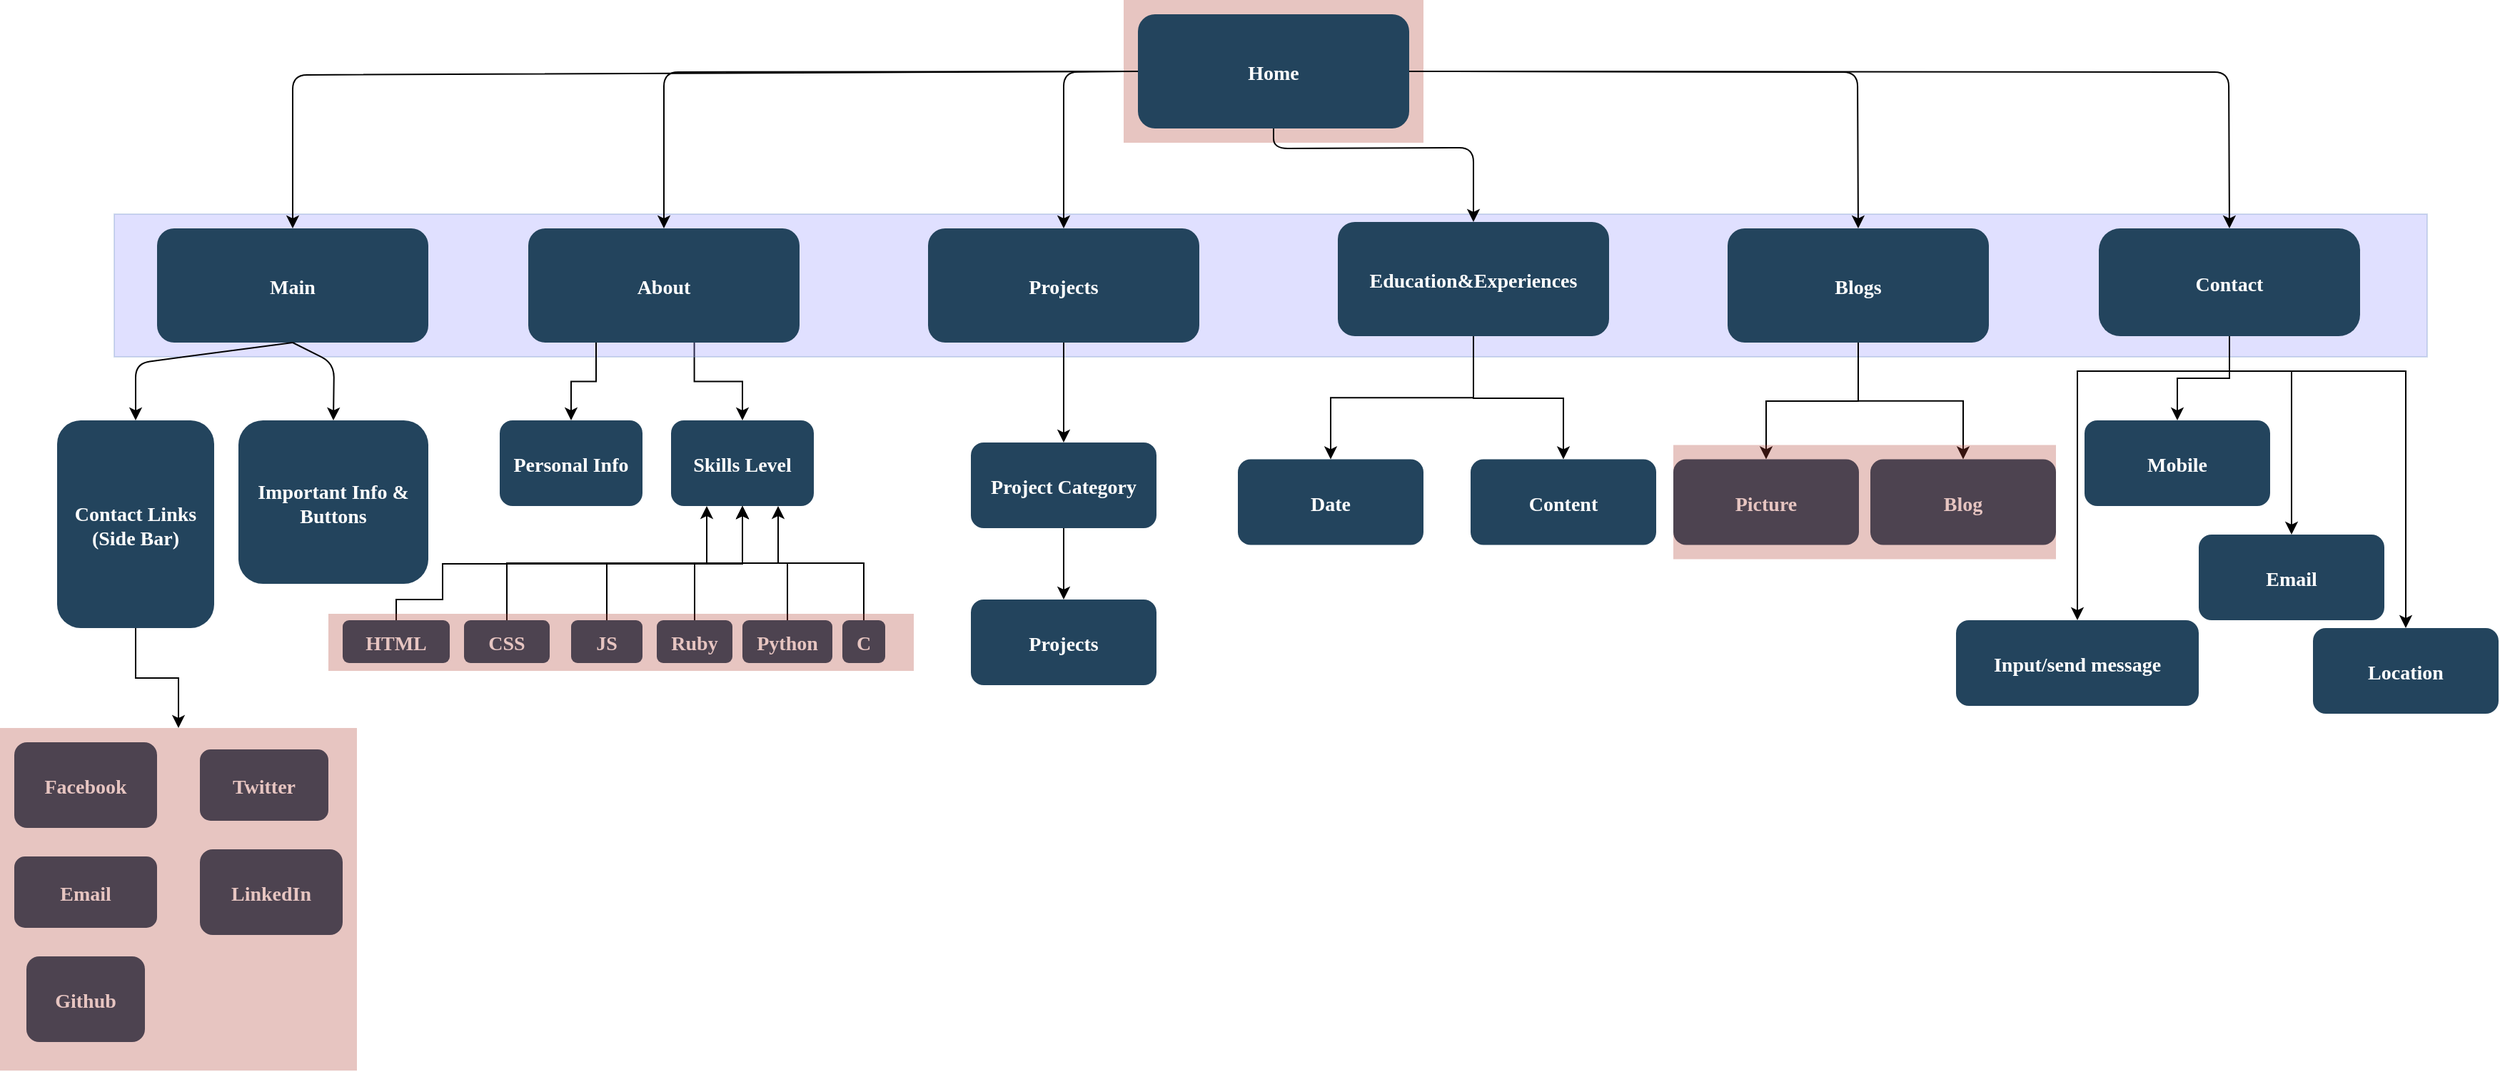 <mxfile version="14.6.3" type="github">
  <diagram name="Page-1" id="2c0d36ab-eaac-3732-788b-9136903baeff">
    <mxGraphModel dx="2110" dy="1178" grid="1" gridSize="10" guides="1" tooltips="1" connect="1" arrows="1" fold="1" page="1" pageScale="1.5" pageWidth="1169" pageHeight="827" background="#ffffff" math="0" shadow="0">
      <root>
        <mxCell id="0" />
        <mxCell id="1" parent="0" />
        <mxCell id="123" value="" style="fillColor=#AE4132;strokeColor=none;opacity=30;" parent="1" vertex="1">
          <mxGeometry x="787" y="180.0" width="210" height="100.0" as="geometry" />
        </mxCell>
        <mxCell id="nzMoN8RH9mAHo2mTxOQI-149" style="edgeStyle=orthogonalEdgeStyle;rounded=0;orthogonalLoop=1;jettySize=auto;html=1;exitX=0.612;exitY=0.984;exitDx=0;exitDy=0;entryX=0.5;entryY=0;entryDx=0;entryDy=0;exitPerimeter=0;" edge="1" parent="1" source="13" target="25">
          <mxGeometry relative="1" as="geometry" />
        </mxCell>
        <mxCell id="122" value="" style="strokeColor=#6c8ebf;opacity=30;fillColor=#9999FF;" parent="1" vertex="1">
          <mxGeometry x="80" y="330" width="1620" height="100" as="geometry" />
        </mxCell>
        <mxCell id="2" value="Home" style="rounded=1;fillColor=#23445D;gradientColor=none;strokeColor=none;fontColor=#FFFFFF;fontStyle=1;fontFamily=Tahoma;fontSize=14" parent="1" vertex="1">
          <mxGeometry x="797" y="190" width="190" height="80" as="geometry" />
        </mxCell>
        <mxCell id="nzMoN8RH9mAHo2mTxOQI-166" style="edgeStyle=orthogonalEdgeStyle;rounded=0;orthogonalLoop=1;jettySize=auto;html=1;exitX=0.5;exitY=1;exitDx=0;exitDy=0;entryX=0.5;entryY=0;entryDx=0;entryDy=0;" edge="1" parent="1" source="4" target="48">
          <mxGeometry relative="1" as="geometry">
            <Array as="points">
              <mxPoint x="1302" y="461" />
              <mxPoint x="1237" y="461" />
            </Array>
          </mxGeometry>
        </mxCell>
        <mxCell id="nzMoN8RH9mAHo2mTxOQI-167" style="edgeStyle=orthogonalEdgeStyle;rounded=0;orthogonalLoop=1;jettySize=auto;html=1;exitX=0.5;exitY=1;exitDx=0;exitDy=0;" edge="1" parent="1" source="4" target="55">
          <mxGeometry relative="1" as="geometry" />
        </mxCell>
        <mxCell id="4" value="Blogs" style="rounded=1;fillColor=#23445D;gradientColor=none;strokeColor=none;fontColor=#FFFFFF;fontStyle=1;fontFamily=Tahoma;fontSize=14" parent="1" vertex="1">
          <mxGeometry x="1210" y="340" width="183" height="80" as="geometry" />
        </mxCell>
        <mxCell id="nzMoN8RH9mAHo2mTxOQI-163" style="edgeStyle=orthogonalEdgeStyle;rounded=0;orthogonalLoop=1;jettySize=auto;html=1;entryX=0.5;entryY=0;entryDx=0;entryDy=0;exitX=0.5;exitY=1;exitDx=0;exitDy=0;" edge="1" parent="1" source="10" target="37">
          <mxGeometry relative="1" as="geometry">
            <mxPoint x="1032" y="459" as="sourcePoint" />
          </mxGeometry>
        </mxCell>
        <mxCell id="nzMoN8RH9mAHo2mTxOQI-164" style="edgeStyle=orthogonalEdgeStyle;rounded=0;orthogonalLoop=1;jettySize=auto;html=1;exitX=0.5;exitY=1;exitDx=0;exitDy=0;entryX=0.5;entryY=0;entryDx=0;entryDy=0;" edge="1" parent="1" source="10" target="38">
          <mxGeometry relative="1" as="geometry">
            <Array as="points">
              <mxPoint x="1032" y="459" />
              <mxPoint x="1095" y="459" />
            </Array>
          </mxGeometry>
        </mxCell>
        <mxCell id="10" value="Education&amp;Experiences" style="rounded=1;fillColor=#23445D;gradientColor=none;strokeColor=none;fontColor=#FFFFFF;fontStyle=1;fontFamily=Tahoma;fontSize=14" parent="1" vertex="1">
          <mxGeometry x="937" y="335.5" width="190" height="80" as="geometry" />
        </mxCell>
        <mxCell id="nzMoN8RH9mAHo2mTxOQI-160" style="edgeStyle=orthogonalEdgeStyle;rounded=0;orthogonalLoop=1;jettySize=auto;html=1;exitX=0.5;exitY=1;exitDx=0;exitDy=0;entryX=0.5;entryY=0;entryDx=0;entryDy=0;" edge="1" parent="1" source="12" target="30">
          <mxGeometry relative="1" as="geometry" />
        </mxCell>
        <mxCell id="12" value="Projects" style="rounded=1;fillColor=#23445D;gradientColor=none;strokeColor=none;fontColor=#FFFFFF;fontStyle=1;fontFamily=Tahoma;fontSize=14" parent="1" vertex="1">
          <mxGeometry x="650.0" y="340" width="190" height="80" as="geometry" />
        </mxCell>
        <mxCell id="nzMoN8RH9mAHo2mTxOQI-148" style="edgeStyle=orthogonalEdgeStyle;rounded=0;orthogonalLoop=1;jettySize=auto;html=1;exitX=0.25;exitY=1;exitDx=0;exitDy=0;entryX=0.5;entryY=0;entryDx=0;entryDy=0;" edge="1" parent="1" source="13" target="16">
          <mxGeometry relative="1" as="geometry" />
        </mxCell>
        <mxCell id="13" value="About" style="rounded=1;fillColor=#23445D;gradientColor=none;strokeColor=none;fontColor=#FFFFFF;fontStyle=1;fontFamily=Tahoma;fontSize=14" parent="1" vertex="1">
          <mxGeometry x="370" y="340" width="190" height="80" as="geometry" />
        </mxCell>
        <mxCell id="14" value="Important Info &amp; &#xa;Buttons" style="rounded=1;fillColor=#23445D;gradientColor=none;strokeColor=none;fontColor=#FFFFFF;fontStyle=1;fontFamily=Tahoma;fontSize=14" parent="1" vertex="1">
          <mxGeometry x="167" y="474.5" width="133" height="114.5" as="geometry" />
        </mxCell>
        <mxCell id="nzMoN8RH9mAHo2mTxOQI-181" style="edgeStyle=orthogonalEdgeStyle;rounded=0;orthogonalLoop=1;jettySize=auto;html=1;exitX=0.5;exitY=1;exitDx=0;exitDy=0;" edge="1" parent="1" source="15" target="nzMoN8RH9mAHo2mTxOQI-179">
          <mxGeometry relative="1" as="geometry" />
        </mxCell>
        <mxCell id="15" value="Contact Links&#xa;(Side Bar)" style="rounded=1;fillColor=#23445D;gradientColor=none;strokeColor=none;fontColor=#FFFFFF;fontStyle=1;fontFamily=Tahoma;fontSize=14" parent="1" vertex="1">
          <mxGeometry x="40" y="474.5" width="110" height="145.5" as="geometry" />
        </mxCell>
        <mxCell id="16" value="Personal Info" style="rounded=1;fillColor=#23445D;gradientColor=none;strokeColor=none;fontColor=#FFFFFF;fontStyle=1;fontFamily=Tahoma;fontSize=14" parent="1" vertex="1">
          <mxGeometry x="350" y="474.5" width="100" height="60" as="geometry" />
        </mxCell>
        <mxCell id="nzMoN8RH9mAHo2mTxOQI-151" style="edgeStyle=orthogonalEdgeStyle;rounded=0;orthogonalLoop=1;jettySize=auto;html=1;exitX=0.5;exitY=0;exitDx=0;exitDy=0;entryX=0.5;entryY=1;entryDx=0;entryDy=0;" edge="1" parent="1" source="19" target="25">
          <mxGeometry relative="1" as="geometry">
            <Array as="points">
              <mxPoint x="278" y="600" />
              <mxPoint x="310" y="600" />
              <mxPoint x="310" y="575" />
              <mxPoint x="520" y="575" />
            </Array>
          </mxGeometry>
        </mxCell>
        <mxCell id="19" value="HTML" style="rounded=1;fillColor=#23445D;gradientColor=none;strokeColor=none;fontColor=#FFFFFF;fontStyle=1;fontFamily=Tahoma;fontSize=14" parent="1" vertex="1">
          <mxGeometry x="240" y="614.5" width="75" height="30" as="geometry" />
        </mxCell>
        <mxCell id="25" value="Skills Level" style="rounded=1;fillColor=#23445D;gradientColor=none;strokeColor=none;fontColor=#FFFFFF;fontStyle=1;fontFamily=Tahoma;fontSize=14" parent="1" vertex="1">
          <mxGeometry x="470" y="474.5" width="100" height="60" as="geometry" />
        </mxCell>
        <mxCell id="nzMoN8RH9mAHo2mTxOQI-152" style="edgeStyle=orthogonalEdgeStyle;rounded=0;orthogonalLoop=1;jettySize=auto;html=1;exitX=0.5;exitY=0;exitDx=0;exitDy=0;entryX=0.5;entryY=1;entryDx=0;entryDy=0;" edge="1" parent="1" source="28" target="25">
          <mxGeometry relative="1" as="geometry" />
        </mxCell>
        <mxCell id="28" value="CSS" style="rounded=1;fillColor=#23445D;gradientColor=none;strokeColor=none;fontColor=#FFFFFF;fontStyle=1;fontFamily=Tahoma;fontSize=14" parent="1" vertex="1">
          <mxGeometry x="325" y="614.5" width="60" height="30" as="geometry" />
        </mxCell>
        <mxCell id="nzMoN8RH9mAHo2mTxOQI-161" style="edgeStyle=orthogonalEdgeStyle;rounded=0;orthogonalLoop=1;jettySize=auto;html=1;exitX=0.5;exitY=1;exitDx=0;exitDy=0;entryX=0.5;entryY=0;entryDx=0;entryDy=0;" edge="1" parent="1" source="30" target="31">
          <mxGeometry relative="1" as="geometry" />
        </mxCell>
        <mxCell id="30" value="Project Category" style="rounded=1;fillColor=#23445D;gradientColor=none;strokeColor=none;fontColor=#FFFFFF;fontStyle=1;fontFamily=Tahoma;fontSize=14" parent="1" vertex="1">
          <mxGeometry x="680" y="490" width="130" height="60" as="geometry" />
        </mxCell>
        <mxCell id="31" value="Projects" style="rounded=1;fillColor=#23445D;gradientColor=none;strokeColor=none;fontColor=#FFFFFF;fontStyle=1;fontFamily=Tahoma;fontSize=14" parent="1" vertex="1">
          <mxGeometry x="680" y="600" width="130" height="60" as="geometry" />
        </mxCell>
        <mxCell id="nzMoN8RH9mAHo2mTxOQI-153" style="edgeStyle=orthogonalEdgeStyle;rounded=0;orthogonalLoop=1;jettySize=auto;html=1;exitX=0.5;exitY=0;exitDx=0;exitDy=0;entryX=0.5;entryY=1;entryDx=0;entryDy=0;" edge="1" parent="1" source="32" target="25">
          <mxGeometry relative="1" as="geometry" />
        </mxCell>
        <mxCell id="32" value="JS" style="rounded=1;fillColor=#23445D;gradientColor=none;strokeColor=none;fontColor=#FFFFFF;fontStyle=1;fontFamily=Tahoma;fontSize=14" parent="1" vertex="1">
          <mxGeometry x="400" y="614.5" width="50" height="30" as="geometry" />
        </mxCell>
        <mxCell id="nzMoN8RH9mAHo2mTxOQI-157" style="edgeStyle=orthogonalEdgeStyle;rounded=0;orthogonalLoop=1;jettySize=auto;html=1;exitX=0.5;exitY=0;exitDx=0;exitDy=0;entryX=0.25;entryY=1;entryDx=0;entryDy=0;" edge="1" parent="1" source="35" target="25">
          <mxGeometry relative="1" as="geometry" />
        </mxCell>
        <mxCell id="35" value="Ruby" style="rounded=1;fillColor=#23445D;gradientColor=none;strokeColor=none;fontColor=#FFFFFF;fontStyle=1;fontFamily=Tahoma;fontSize=14" parent="1" vertex="1">
          <mxGeometry x="460" y="614.5" width="53" height="30" as="geometry" />
        </mxCell>
        <mxCell id="nzMoN8RH9mAHo2mTxOQI-156" style="edgeStyle=orthogonalEdgeStyle;rounded=0;orthogonalLoop=1;jettySize=auto;html=1;exitX=0.5;exitY=0;exitDx=0;exitDy=0;entryX=0.75;entryY=1;entryDx=0;entryDy=0;" edge="1" parent="1" source="36" target="25">
          <mxGeometry relative="1" as="geometry" />
        </mxCell>
        <mxCell id="36" value="C" style="rounded=1;fillColor=#23445D;gradientColor=none;strokeColor=none;fontColor=#FFFFFF;fontStyle=1;fontFamily=Tahoma;fontSize=14" parent="1" vertex="1">
          <mxGeometry x="590" y="614.5" width="30" height="30" as="geometry" />
        </mxCell>
        <mxCell id="37" value="Date" style="rounded=1;fillColor=#23445D;gradientColor=none;strokeColor=none;fontColor=#FFFFFF;fontStyle=1;fontFamily=Tahoma;fontSize=14" parent="1" vertex="1">
          <mxGeometry x="867" y="501.75" width="130" height="60" as="geometry" />
        </mxCell>
        <mxCell id="38" value="Content" style="rounded=1;fillColor=#23445D;gradientColor=none;strokeColor=none;fontColor=#FFFFFF;fontStyle=1;fontFamily=Tahoma;fontSize=14" parent="1" vertex="1">
          <mxGeometry x="1030" y="501.75" width="130" height="60" as="geometry" />
        </mxCell>
        <mxCell id="nzMoN8RH9mAHo2mTxOQI-155" style="edgeStyle=orthogonalEdgeStyle;rounded=0;orthogonalLoop=1;jettySize=auto;html=1;exitX=0.5;exitY=0;exitDx=0;exitDy=0;entryX=0.5;entryY=1;entryDx=0;entryDy=0;" edge="1" parent="1" source="43" target="25">
          <mxGeometry relative="1" as="geometry" />
        </mxCell>
        <mxCell id="43" value="Python" style="rounded=1;fillColor=#23445D;gradientColor=none;strokeColor=none;fontColor=#FFFFFF;fontStyle=1;fontFamily=Tahoma;fontSize=14" parent="1" vertex="1">
          <mxGeometry x="520" y="614.5" width="63" height="30" as="geometry" />
        </mxCell>
        <mxCell id="48" value="Picture" style="rounded=1;fillColor=#23445D;gradientColor=none;strokeColor=none;fontColor=#FFFFFF;fontStyle=1;fontFamily=Tahoma;fontSize=14" parent="1" vertex="1">
          <mxGeometry x="1172" y="501.75" width="130" height="60" as="geometry" />
        </mxCell>
        <mxCell id="49" value="Input/send message" style="rounded=1;fillColor=#23445D;gradientColor=none;strokeColor=none;fontColor=#FFFFFF;fontStyle=1;fontFamily=Tahoma;fontSize=14" parent="1" vertex="1">
          <mxGeometry x="1370" y="614.5" width="170" height="60" as="geometry" />
        </mxCell>
        <mxCell id="54" value="Mobile" style="rounded=1;fillColor=#23445D;gradientColor=none;strokeColor=none;fontColor=#FFFFFF;fontStyle=1;fontFamily=Tahoma;fontSize=14" parent="1" vertex="1">
          <mxGeometry x="1460" y="474.5" width="130" height="60" as="geometry" />
        </mxCell>
        <mxCell id="55" value="Blog" style="rounded=1;fillColor=#23445D;gradientColor=none;strokeColor=none;fontColor=#FFFFFF;fontStyle=1;fontFamily=Tahoma;fontSize=14" parent="1" vertex="1">
          <mxGeometry x="1310" y="501.75" width="130" height="60" as="geometry" />
        </mxCell>
        <mxCell id="56" value="Location" style="rounded=1;fillColor=#23445D;gradientColor=none;strokeColor=none;fontColor=#FFFFFF;fontStyle=1;fontFamily=Tahoma;fontSize=14" parent="1" vertex="1">
          <mxGeometry x="1620" y="620.0" width="130" height="60" as="geometry" />
        </mxCell>
        <mxCell id="57" value="Email" style="rounded=1;fillColor=#23445D;gradientColor=none;strokeColor=none;fontColor=#FFFFFF;fontStyle=1;fontFamily=Tahoma;fontSize=14" parent="1" vertex="1">
          <mxGeometry x="1540" y="554.5" width="130" height="60" as="geometry" />
        </mxCell>
        <mxCell id="nzMoN8RH9mAHo2mTxOQI-169" style="edgeStyle=orthogonalEdgeStyle;rounded=0;orthogonalLoop=1;jettySize=auto;html=1;exitX=0.5;exitY=1;exitDx=0;exitDy=0;entryX=0.5;entryY=0;entryDx=0;entryDy=0;" edge="1" parent="1" source="nzMoN8RH9mAHo2mTxOQI-125" target="54">
          <mxGeometry relative="1" as="geometry" />
        </mxCell>
        <mxCell id="nzMoN8RH9mAHo2mTxOQI-170" style="edgeStyle=orthogonalEdgeStyle;rounded=0;orthogonalLoop=1;jettySize=auto;html=1;exitX=0.5;exitY=1;exitDx=0;exitDy=0;entryX=0.5;entryY=0;entryDx=0;entryDy=0;" edge="1" parent="1" source="nzMoN8RH9mAHo2mTxOQI-125" target="57">
          <mxGeometry relative="1" as="geometry">
            <Array as="points">
              <mxPoint x="1562" y="440" />
              <mxPoint x="1605" y="440" />
            </Array>
          </mxGeometry>
        </mxCell>
        <mxCell id="nzMoN8RH9mAHo2mTxOQI-171" style="edgeStyle=orthogonalEdgeStyle;rounded=0;orthogonalLoop=1;jettySize=auto;html=1;exitX=0.5;exitY=1;exitDx=0;exitDy=0;entryX=0.5;entryY=0;entryDx=0;entryDy=0;" edge="1" parent="1" source="nzMoN8RH9mAHo2mTxOQI-125" target="56">
          <mxGeometry relative="1" as="geometry">
            <Array as="points">
              <mxPoint x="1562" y="440" />
              <mxPoint x="1685" y="440" />
            </Array>
          </mxGeometry>
        </mxCell>
        <mxCell id="nzMoN8RH9mAHo2mTxOQI-172" style="edgeStyle=orthogonalEdgeStyle;rounded=0;orthogonalLoop=1;jettySize=auto;html=1;exitX=0.5;exitY=1;exitDx=0;exitDy=0;entryX=0.5;entryY=0;entryDx=0;entryDy=0;" edge="1" parent="1" source="nzMoN8RH9mAHo2mTxOQI-125" target="49">
          <mxGeometry relative="1" as="geometry">
            <Array as="points">
              <mxPoint x="1562" y="440" />
              <mxPoint x="1455" y="440" />
            </Array>
          </mxGeometry>
        </mxCell>
        <mxCell id="nzMoN8RH9mAHo2mTxOQI-125" value="Contact" style="rounded=1;fillColor=#23445D;gradientColor=none;strokeColor=none;fontColor=#FFFFFF;fontStyle=1;fontFamily=Tahoma;fontSize=14;arcSize=20;" vertex="1" parent="1">
          <mxGeometry x="1470" y="340" width="183" height="75.5" as="geometry" />
        </mxCell>
        <mxCell id="nzMoN8RH9mAHo2mTxOQI-131" value="" style="endArrow=classic;html=1;exitX=1;exitY=0.5;exitDx=0;exitDy=0;entryX=0.5;entryY=0;entryDx=0;entryDy=0;" edge="1" parent="1" source="123" target="4">
          <mxGeometry width="50" height="50" relative="1" as="geometry">
            <mxPoint x="1050" y="330" as="sourcePoint" />
            <mxPoint x="1100" y="280" as="targetPoint" />
            <Array as="points">
              <mxPoint x="1301" y="230.5" />
            </Array>
          </mxGeometry>
        </mxCell>
        <mxCell id="nzMoN8RH9mAHo2mTxOQI-132" value="" style="endArrow=classic;html=1;exitX=1;exitY=0.5;exitDx=0;exitDy=0;entryX=0.5;entryY=0;entryDx=0;entryDy=0;" edge="1" parent="1" source="2" target="nzMoN8RH9mAHo2mTxOQI-125">
          <mxGeometry width="50" height="50" relative="1" as="geometry">
            <mxPoint x="1130" y="444.5" as="sourcePoint" />
            <mxPoint x="1200" y="484.5" as="targetPoint" />
            <Array as="points">
              <mxPoint x="1561" y="230.5" />
            </Array>
          </mxGeometry>
        </mxCell>
        <mxCell id="nzMoN8RH9mAHo2mTxOQI-133" value="" style="endArrow=classic;html=1;exitX=0;exitY=0.5;exitDx=0;exitDy=0;entryX=0.5;entryY=0;entryDx=0;entryDy=0;" edge="1" parent="1" source="123" target="12">
          <mxGeometry width="50" height="50" relative="1" as="geometry">
            <mxPoint x="550" y="454.5" as="sourcePoint" />
            <mxPoint x="600" y="404.5" as="targetPoint" />
            <Array as="points">
              <mxPoint x="745" y="230.5" />
            </Array>
          </mxGeometry>
        </mxCell>
        <mxCell id="nzMoN8RH9mAHo2mTxOQI-134" value="" style="endArrow=classic;html=1;exitX=0;exitY=0.5;exitDx=0;exitDy=0;entryX=0.5;entryY=0;entryDx=0;entryDy=0;" edge="1" parent="1" source="123" target="13">
          <mxGeometry width="50" height="50" relative="1" as="geometry">
            <mxPoint x="550" y="454.5" as="sourcePoint" />
            <mxPoint x="600" y="404.5" as="targetPoint" />
            <Array as="points">
              <mxPoint x="465" y="230.5" />
            </Array>
          </mxGeometry>
        </mxCell>
        <mxCell id="nzMoN8RH9mAHo2mTxOQI-139" value="" style="endArrow=classic;html=1;exitX=0.5;exitY=1;exitDx=0;exitDy=0;entryX=0.5;entryY=0;entryDx=0;entryDy=0;" edge="1" parent="1" source="2" target="10">
          <mxGeometry width="50" height="50" relative="1" as="geometry">
            <mxPoint x="800" y="484.5" as="sourcePoint" />
            <mxPoint x="850" y="434.5" as="targetPoint" />
            <Array as="points">
              <mxPoint x="892" y="284" />
              <mxPoint x="1032" y="283.5" />
            </Array>
          </mxGeometry>
        </mxCell>
        <mxCell id="nzMoN8RH9mAHo2mTxOQI-140" value="Main" style="rounded=1;fillColor=#23445D;gradientColor=none;strokeColor=none;fontColor=#FFFFFF;fontStyle=1;fontFamily=Tahoma;fontSize=14" vertex="1" parent="1">
          <mxGeometry x="110" y="340" width="190" height="80" as="geometry" />
        </mxCell>
        <mxCell id="nzMoN8RH9mAHo2mTxOQI-141" value="" style="endArrow=classic;html=1;entryX=0.5;entryY=0;entryDx=0;entryDy=0;exitX=0;exitY=0.5;exitDx=0;exitDy=0;" edge="1" parent="1" source="2" target="nzMoN8RH9mAHo2mTxOQI-140">
          <mxGeometry width="50" height="50" relative="1" as="geometry">
            <mxPoint x="770" y="264.5" as="sourcePoint" />
            <mxPoint x="640" y="674.5" as="targetPoint" />
            <Array as="points">
              <mxPoint x="205" y="232.5" />
            </Array>
          </mxGeometry>
        </mxCell>
        <mxCell id="nzMoN8RH9mAHo2mTxOQI-142" value="" style="endArrow=classic;html=1;exitX=0.5;exitY=1;exitDx=0;exitDy=0;entryX=0.5;entryY=0;entryDx=0;entryDy=0;" edge="1" parent="1" source="nzMoN8RH9mAHo2mTxOQI-140" target="15">
          <mxGeometry width="50" height="50" relative="1" as="geometry">
            <mxPoint x="480" y="534.5" as="sourcePoint" />
            <mxPoint x="530" y="484.5" as="targetPoint" />
            <Array as="points">
              <mxPoint x="95" y="434.5" />
            </Array>
          </mxGeometry>
        </mxCell>
        <mxCell id="nzMoN8RH9mAHo2mTxOQI-143" value="" style="endArrow=classic;html=1;exitX=0.5;exitY=1;exitDx=0;exitDy=0;entryX=0.5;entryY=0;entryDx=0;entryDy=0;" edge="1" parent="1" source="nzMoN8RH9mAHo2mTxOQI-140" target="14">
          <mxGeometry width="50" height="50" relative="1" as="geometry">
            <mxPoint x="233.5" y="453.789" as="sourcePoint" />
            <mxPoint x="233.5" y="403.789" as="targetPoint" />
            <Array as="points">
              <mxPoint x="234" y="434.5" />
            </Array>
          </mxGeometry>
        </mxCell>
        <mxCell id="nzMoN8RH9mAHo2mTxOQI-158" value="" style="fillColor=#AE4132;strokeColor=none;opacity=30;" vertex="1" parent="1">
          <mxGeometry x="230" y="610" width="410" height="40" as="geometry" />
        </mxCell>
        <mxCell id="nzMoN8RH9mAHo2mTxOQI-168" value="" style="fillColor=#AE4132;strokeColor=none;opacity=30;" vertex="1" parent="1">
          <mxGeometry x="1172" y="491.75" width="268" height="80" as="geometry" />
        </mxCell>
        <mxCell id="nzMoN8RH9mAHo2mTxOQI-173" value="Twitter" style="rounded=1;fillColor=#23445D;gradientColor=none;strokeColor=none;fontColor=#FFFFFF;fontStyle=1;fontFamily=Tahoma;fontSize=14" vertex="1" parent="1">
          <mxGeometry x="140" y="705" width="90" height="50" as="geometry" />
        </mxCell>
        <mxCell id="nzMoN8RH9mAHo2mTxOQI-174" value="Facebook" style="rounded=1;fillColor=#23445D;gradientColor=none;strokeColor=none;fontColor=#FFFFFF;fontStyle=1;fontFamily=Tahoma;fontSize=14" vertex="1" parent="1">
          <mxGeometry x="10" y="700" width="100" height="60" as="geometry" />
        </mxCell>
        <mxCell id="nzMoN8RH9mAHo2mTxOQI-175" value="Email" style="rounded=1;fillColor=#23445D;gradientColor=none;strokeColor=none;fontColor=#FFFFFF;fontStyle=1;fontFamily=Tahoma;fontSize=14" vertex="1" parent="1">
          <mxGeometry x="10" y="780" width="100" height="50" as="geometry" />
        </mxCell>
        <mxCell id="nzMoN8RH9mAHo2mTxOQI-176" value="LinkedIn" style="rounded=1;fillColor=#23445D;gradientColor=none;strokeColor=none;fontColor=#FFFFFF;fontStyle=1;fontFamily=Tahoma;fontSize=14" vertex="1" parent="1">
          <mxGeometry x="140" y="775" width="100" height="60" as="geometry" />
        </mxCell>
        <mxCell id="nzMoN8RH9mAHo2mTxOQI-177" value="Github" style="rounded=1;fillColor=#23445D;gradientColor=none;strokeColor=none;fontColor=#FFFFFF;fontStyle=1;fontFamily=Tahoma;fontSize=14" vertex="1" parent="1">
          <mxGeometry x="18.5" y="850" width="83" height="60" as="geometry" />
        </mxCell>
        <mxCell id="nzMoN8RH9mAHo2mTxOQI-179" value="" style="fillColor=#AE4132;strokeColor=none;opacity=30;" vertex="1" parent="1">
          <mxGeometry y="690" width="250" height="240" as="geometry" />
        </mxCell>
      </root>
    </mxGraphModel>
  </diagram>
</mxfile>
